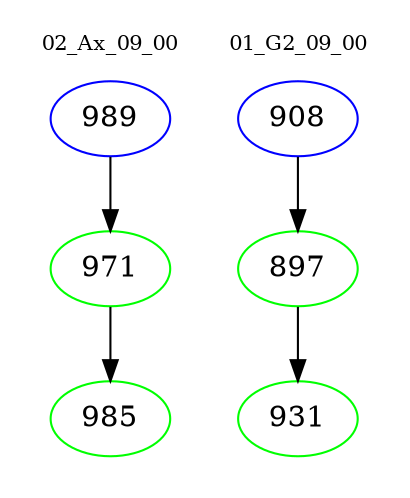 digraph{
subgraph cluster_0 {
color = white
label = "02_Ax_09_00";
fontsize=10;
T0_989 [label="989", color="blue"]
T0_989 -> T0_971 [color="black"]
T0_971 [label="971", color="green"]
T0_971 -> T0_985 [color="black"]
T0_985 [label="985", color="green"]
}
subgraph cluster_1 {
color = white
label = "01_G2_09_00";
fontsize=10;
T1_908 [label="908", color="blue"]
T1_908 -> T1_897 [color="black"]
T1_897 [label="897", color="green"]
T1_897 -> T1_931 [color="black"]
T1_931 [label="931", color="green"]
}
}
